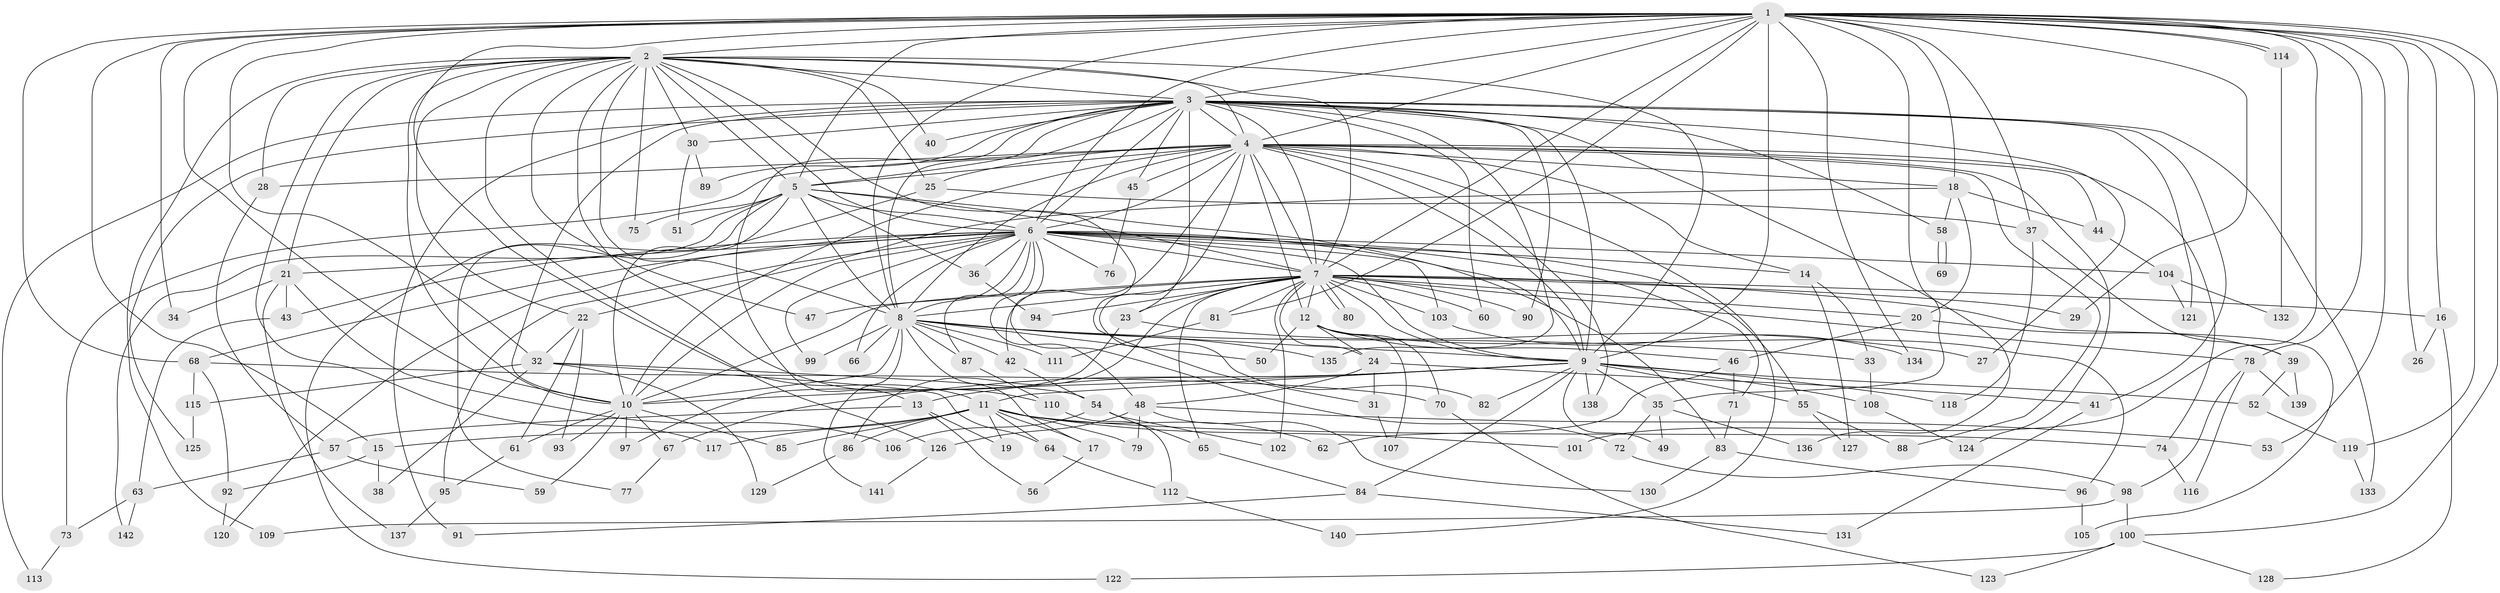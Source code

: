 // Generated by graph-tools (version 1.1) at 2025/25/03/09/25 03:25:51]
// undirected, 142 vertices, 309 edges
graph export_dot {
graph [start="1"]
  node [color=gray90,style=filled];
  1;
  2;
  3;
  4;
  5;
  6;
  7;
  8;
  9;
  10;
  11;
  12;
  13;
  14;
  15;
  16;
  17;
  18;
  19;
  20;
  21;
  22;
  23;
  24;
  25;
  26;
  27;
  28;
  29;
  30;
  31;
  32;
  33;
  34;
  35;
  36;
  37;
  38;
  39;
  40;
  41;
  42;
  43;
  44;
  45;
  46;
  47;
  48;
  49;
  50;
  51;
  52;
  53;
  54;
  55;
  56;
  57;
  58;
  59;
  60;
  61;
  62;
  63;
  64;
  65;
  66;
  67;
  68;
  69;
  70;
  71;
  72;
  73;
  74;
  75;
  76;
  77;
  78;
  79;
  80;
  81;
  82;
  83;
  84;
  85;
  86;
  87;
  88;
  89;
  90;
  91;
  92;
  93;
  94;
  95;
  96;
  97;
  98;
  99;
  100;
  101;
  102;
  103;
  104;
  105;
  106;
  107;
  108;
  109;
  110;
  111;
  112;
  113;
  114;
  115;
  116;
  117;
  118;
  119;
  120;
  121;
  122;
  123;
  124;
  125;
  126;
  127;
  128;
  129;
  130;
  131;
  132;
  133;
  134;
  135;
  136;
  137;
  138;
  139;
  140;
  141;
  142;
  1 -- 2;
  1 -- 3;
  1 -- 4;
  1 -- 5;
  1 -- 6;
  1 -- 7;
  1 -- 8;
  1 -- 9;
  1 -- 10;
  1 -- 11;
  1 -- 15;
  1 -- 16;
  1 -- 18;
  1 -- 26;
  1 -- 29;
  1 -- 32;
  1 -- 34;
  1 -- 35;
  1 -- 37;
  1 -- 53;
  1 -- 68;
  1 -- 78;
  1 -- 81;
  1 -- 100;
  1 -- 101;
  1 -- 114;
  1 -- 114;
  1 -- 119;
  1 -- 134;
  2 -- 3;
  2 -- 4;
  2 -- 5;
  2 -- 6;
  2 -- 7;
  2 -- 8;
  2 -- 9;
  2 -- 10;
  2 -- 21;
  2 -- 22;
  2 -- 25;
  2 -- 28;
  2 -- 30;
  2 -- 31;
  2 -- 40;
  2 -- 47;
  2 -- 75;
  2 -- 109;
  2 -- 110;
  2 -- 117;
  2 -- 126;
  3 -- 4;
  3 -- 5;
  3 -- 6;
  3 -- 7;
  3 -- 8;
  3 -- 9;
  3 -- 10;
  3 -- 13;
  3 -- 23;
  3 -- 27;
  3 -- 30;
  3 -- 40;
  3 -- 41;
  3 -- 45;
  3 -- 58;
  3 -- 60;
  3 -- 89;
  3 -- 90;
  3 -- 91;
  3 -- 113;
  3 -- 121;
  3 -- 125;
  3 -- 133;
  3 -- 135;
  3 -- 136;
  4 -- 5;
  4 -- 6;
  4 -- 7;
  4 -- 8;
  4 -- 9;
  4 -- 10;
  4 -- 12;
  4 -- 14;
  4 -- 18;
  4 -- 25;
  4 -- 28;
  4 -- 42;
  4 -- 44;
  4 -- 45;
  4 -- 73;
  4 -- 74;
  4 -- 82;
  4 -- 88;
  4 -- 124;
  4 -- 138;
  4 -- 140;
  5 -- 6;
  5 -- 7;
  5 -- 8;
  5 -- 9;
  5 -- 10;
  5 -- 36;
  5 -- 51;
  5 -- 75;
  5 -- 122;
  5 -- 142;
  6 -- 7;
  6 -- 8;
  6 -- 9;
  6 -- 10;
  6 -- 14;
  6 -- 21;
  6 -- 36;
  6 -- 43;
  6 -- 48;
  6 -- 55;
  6 -- 66;
  6 -- 68;
  6 -- 71;
  6 -- 72;
  6 -- 76;
  6 -- 83;
  6 -- 87;
  6 -- 95;
  6 -- 99;
  6 -- 103;
  6 -- 104;
  6 -- 120;
  7 -- 8;
  7 -- 9;
  7 -- 10;
  7 -- 12;
  7 -- 16;
  7 -- 20;
  7 -- 23;
  7 -- 24;
  7 -- 29;
  7 -- 47;
  7 -- 60;
  7 -- 65;
  7 -- 78;
  7 -- 80;
  7 -- 80;
  7 -- 81;
  7 -- 86;
  7 -- 90;
  7 -- 94;
  7 -- 102;
  7 -- 103;
  7 -- 105;
  8 -- 9;
  8 -- 10;
  8 -- 17;
  8 -- 33;
  8 -- 42;
  8 -- 50;
  8 -- 66;
  8 -- 87;
  8 -- 99;
  8 -- 111;
  8 -- 135;
  8 -- 141;
  9 -- 10;
  9 -- 11;
  9 -- 13;
  9 -- 35;
  9 -- 49;
  9 -- 52;
  9 -- 55;
  9 -- 67;
  9 -- 82;
  9 -- 84;
  9 -- 108;
  9 -- 118;
  9 -- 138;
  10 -- 59;
  10 -- 61;
  10 -- 67;
  10 -- 85;
  10 -- 93;
  10 -- 97;
  11 -- 15;
  11 -- 17;
  11 -- 19;
  11 -- 62;
  11 -- 64;
  11 -- 74;
  11 -- 79;
  11 -- 85;
  11 -- 86;
  11 -- 101;
  11 -- 117;
  12 -- 24;
  12 -- 46;
  12 -- 50;
  12 -- 70;
  12 -- 96;
  12 -- 107;
  13 -- 19;
  13 -- 56;
  13 -- 57;
  14 -- 33;
  14 -- 127;
  15 -- 38;
  15 -- 92;
  16 -- 26;
  16 -- 128;
  17 -- 56;
  18 -- 20;
  18 -- 22;
  18 -- 44;
  18 -- 58;
  20 -- 39;
  20 -- 46;
  21 -- 34;
  21 -- 43;
  21 -- 106;
  21 -- 137;
  22 -- 32;
  22 -- 61;
  22 -- 93;
  23 -- 27;
  23 -- 97;
  24 -- 31;
  24 -- 41;
  24 -- 48;
  25 -- 37;
  25 -- 77;
  28 -- 57;
  30 -- 51;
  30 -- 89;
  31 -- 107;
  32 -- 38;
  32 -- 54;
  32 -- 64;
  32 -- 115;
  32 -- 129;
  33 -- 108;
  35 -- 49;
  35 -- 72;
  35 -- 136;
  36 -- 94;
  37 -- 39;
  37 -- 118;
  39 -- 52;
  39 -- 139;
  41 -- 131;
  42 -- 54;
  43 -- 63;
  44 -- 104;
  45 -- 76;
  46 -- 62;
  46 -- 71;
  48 -- 53;
  48 -- 79;
  48 -- 126;
  48 -- 130;
  52 -- 119;
  54 -- 65;
  54 -- 102;
  54 -- 106;
  55 -- 88;
  55 -- 127;
  57 -- 59;
  57 -- 63;
  58 -- 69;
  58 -- 69;
  61 -- 95;
  63 -- 73;
  63 -- 142;
  64 -- 112;
  65 -- 84;
  67 -- 77;
  68 -- 70;
  68 -- 92;
  68 -- 115;
  70 -- 123;
  71 -- 83;
  72 -- 98;
  73 -- 113;
  74 -- 116;
  78 -- 98;
  78 -- 116;
  78 -- 139;
  81 -- 111;
  83 -- 96;
  83 -- 130;
  84 -- 91;
  84 -- 131;
  86 -- 129;
  87 -- 110;
  92 -- 120;
  95 -- 137;
  96 -- 105;
  98 -- 100;
  98 -- 109;
  100 -- 122;
  100 -- 123;
  100 -- 128;
  103 -- 134;
  104 -- 121;
  104 -- 132;
  108 -- 124;
  110 -- 112;
  112 -- 140;
  114 -- 132;
  115 -- 125;
  119 -- 133;
  126 -- 141;
}

